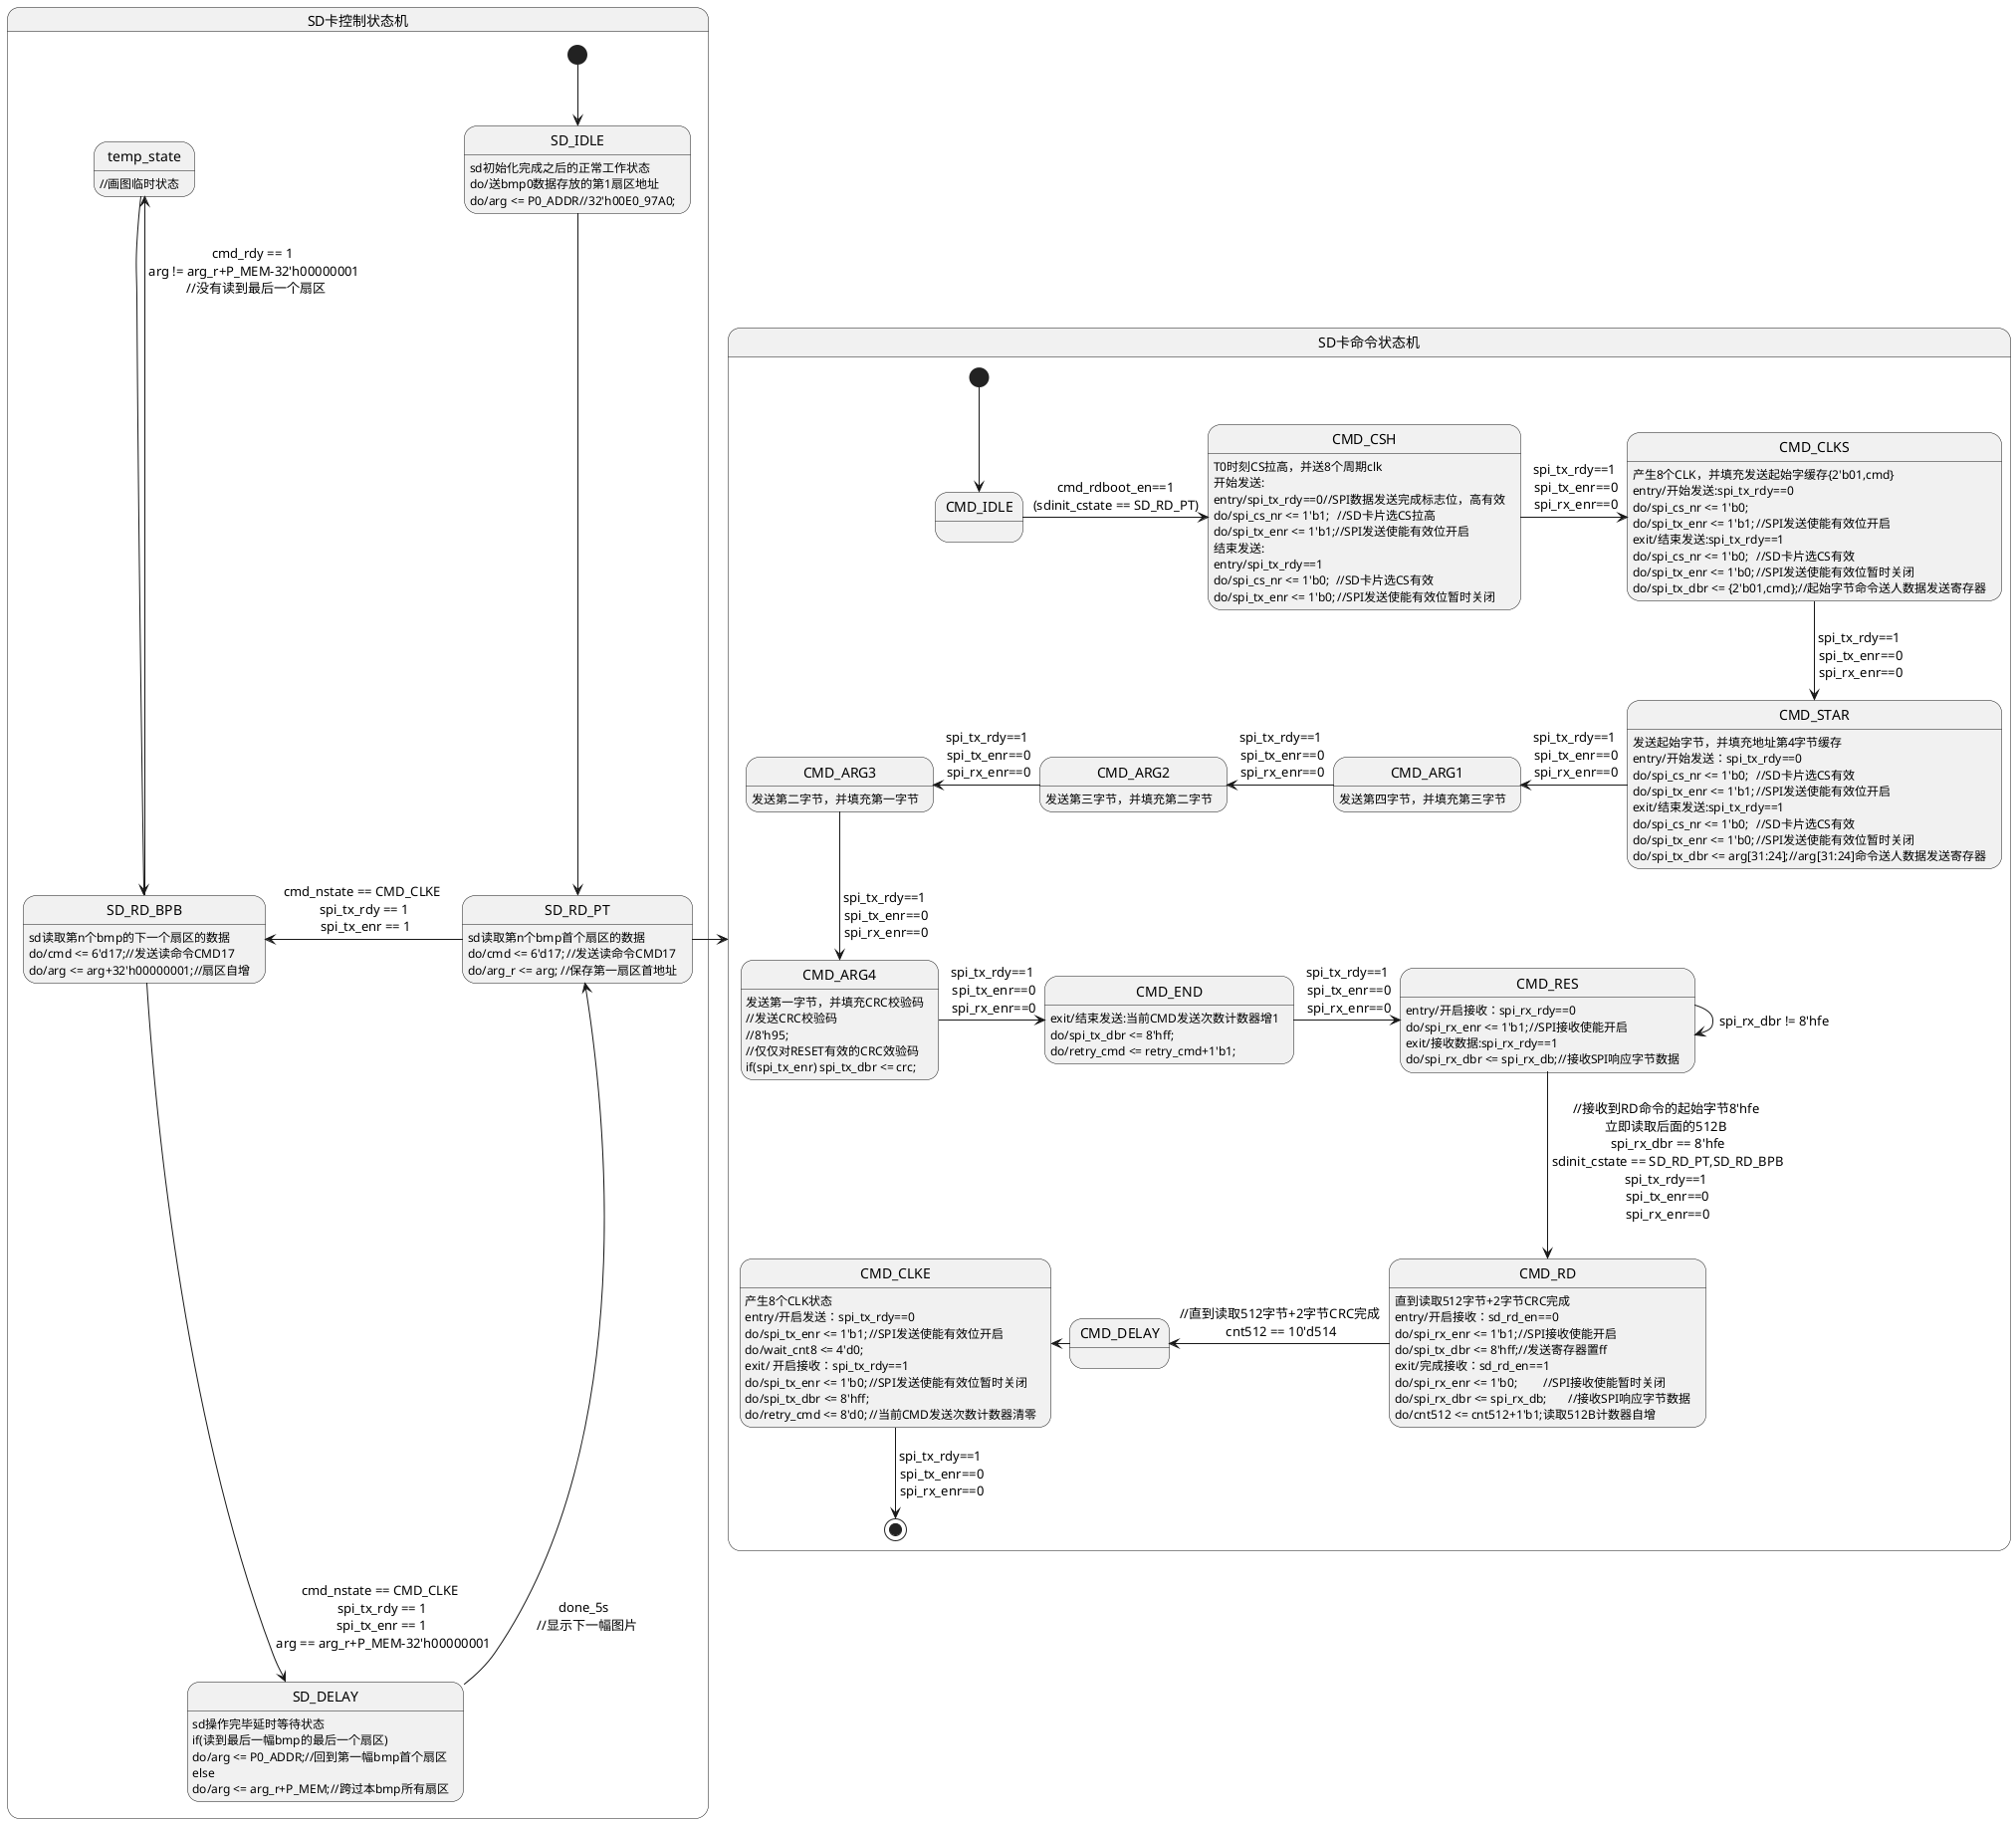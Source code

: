@startuml
state SD卡控制状态机{
    [*] --> SD_IDLE
    SD_IDLE : sd初始化完成之后的正常工作状态
    SD_IDLE : do/送bmp0数据存放的第1扇区地址
    SD_IDLE : do/arg <= P0_ADDR//32'h00E0_97A0;
    SD_IDLE --> SD_RD_PT    
    SD_RD_PT : sd读取第n个bmp首个扇区的数据
    SD_RD_PT : do/cmd <= 6'd17;	//发送读命令CMD17	
    SD_RD_PT : do/arg_r <= arg; //保存第一扇区首地址
    SD_RD_PT -left-> SD_RD_BPB:cmd_nstate == CMD_CLKE \n spi_tx_rdy == 1 \n spi_tx_enr == 1 
    SD_RD_BPB : sd读取第n个bmp的下一个扇区的数据
    SD_RD_BPB : do/cmd <= 6'd17;//发送读命令CMD17	
    SD_RD_BPB : do/arg <= arg+32'h00000001;//扇区自增
    SD_RD_BPB -up-> temp_state:cmd_rdy == 1 \n arg != arg_r+P_MEM-32'h00000001 \n //没有读到最后一个扇区
    temp_state : //画图临时状态
    temp_state --> SD_RD_BPB
    SD_RD_BPB -down-> SD_DELAY:cmd_nstate == CMD_CLKE \n spi_tx_rdy == 1 \n spi_tx_enr == 1 \n arg == arg_r+P_MEM-32'h00000001    
    SD_DELAY : sd操作完毕延时等待状态
    SD_DELAY : if(读到最后一幅bmp的最后一个扇区)
    SD_DELAY : do/arg <= P0_ADDR;//回到第一幅bmp首个扇区
    SD_DELAY : else
    SD_DELAY : do/arg <= arg_r+P_MEM;//跨过本bmp所有扇区
    SD_DELAY -up-> SD_RD_PT:done_5s \n //显示下一幅图片
}

state SD卡命令状态机{
    SD_RD_PT -right-> SD卡命令状态机
    [*] --> CMD_IDLE
    CMD_IDLE -right-> CMD_CSH:cmd_rdboot_en==1\n(sdinit_cstate == SD_RD_PT)
    CMD_CSH : T0时刻CS拉高，并送8个周期clk    
    CMD_CSH : 开始发送:
    CMD_CSH : entry/spi_tx_rdy==0//SPI数据发送完成标志位，高有效
    CMD_CSH : do/spi_cs_nr <= 1'b1;	//SD卡片选CS拉高
    CMD_CSH : do/spi_tx_enr <= 1'b1;//SPI发送使能有效位开启	
    CMD_CSH : 结束发送:
    CMD_CSH : entry/spi_tx_rdy==1
    CMD_CSH : do/spi_cs_nr <= 1'b0;  //SD卡片选CS有效
    CMD_CSH : do/spi_tx_enr <= 1'b0;	//SPI发送使能有效位暂时关闭
    CMD_CSH -right-> CMD_CLKS:spi_tx_rdy==1\n spi_tx_enr==0\n spi_rx_enr==0
    CMD_CLKS : 产生8个CLK，并填充发送起始字缓存{2'b01,cmd}
    CMD_CLKS : entry/开始发送:spi_tx_rdy==0
    CMD_CLKS : do/spi_cs_nr <= 1'b0;
    CMD_CLKS : do/spi_tx_enr <= 1'b1;	//SPI发送使能有效位开启
    CMD_CLKS : exit/结束发送:spi_tx_rdy==1
    CMD_CLKS : do/spi_cs_nr <= 1'b0;	//SD卡片选CS有效
    CMD_CLKS : do/spi_tx_enr <= 1'b0;	//SPI发送使能有效位暂时关闭
    CMD_CLKS : do/spi_tx_dbr <= {2'b01,cmd};//起始字节命令送人数据发送寄存器
    CMD_CLKS -down-> CMD_STAR:spi_tx_rdy==1\n spi_tx_enr==0\n spi_rx_enr==0
    CMD_STAR : 发送起始字节，并填充地址第4字节缓存
    CMD_STAR : entry/开始发送：spi_tx_rdy==0
    CMD_STAR : do/spi_cs_nr <= 1'b0;	//SD卡片选CS有效
    CMD_STAR : do/spi_tx_enr <= 1'b1;	//SPI发送使能有效位开启	
    CMD_STAR : exit/结束发送:spi_tx_rdy==1
    CMD_STAR : do/spi_cs_nr <= 1'b0;	//SD卡片选CS有效
    CMD_STAR : do/spi_tx_enr <= 1'b0;	//SPI发送使能有效位暂时关闭
    CMD_STAR : do/spi_tx_dbr <= arg[31:24];//arg[31:24]命令送人数据发送寄存器   
    CMD_STAR -left-> CMD_ARG1:spi_tx_rdy==1\n spi_tx_enr==0\n spi_rx_enr==0
    CMD_ARG1 :发送第四字节，并填充第三字节
    CMD_ARG1 -left-> CMD_ARG2:spi_tx_rdy==1\n spi_tx_enr==0\n spi_rx_enr==0
    CMD_ARG2 :发送第三字节，并填充第二字节
    CMD_ARG2 -left-> CMD_ARG3:spi_tx_rdy==1\n spi_tx_enr==0\n spi_rx_enr==0
    CMD_ARG3 :发送第二字节，并填充第一字节
    CMD_ARG3 -down-> CMD_ARG4:spi_tx_rdy==1\n spi_tx_enr==0\n spi_rx_enr==0
    CMD_ARG4 :发送第一字节，并填充CRC校验码
    CMD_ARG4 : //发送CRC校验码\n//8'h95;\n//仅仅对RESET有效的CRC效验码\nif(spi_tx_enr) spi_tx_dbr <= crc;
    CMD_ARG4 -right-> CMD_END:spi_tx_rdy==1\n spi_tx_enr==0\n spi_rx_enr==0
    CMD_END : exit/结束发送:当前CMD发送次数计数器增1
    CMD_END : do/spi_tx_dbr <= 8'hff;
    CMD_END : do/retry_cmd <= retry_cmd+1'b1;	
    CMD_END -right-> CMD_RES:spi_tx_rdy==1\n spi_tx_enr==0\n spi_rx_enr==0
    CMD_RES : entry/开启接收：spi_rx_rdy==0
    CMD_RES : do/spi_rx_enr <= 1'b1;	//SPI接收使能开启	   
    CMD_RES : exit/接收数据:spi_rx_rdy==1
    CMD_RES : do/spi_rx_dbr <= spi_rx_db;//接收SPI响应字节数据
    CMD_RES --> CMD_RES:spi_rx_dbr != 8'hfe
    CMD_RES -down-> CMD_RD://接收到RD命令的起始字节8'hfe\n立即读取后面的512B\n spi_rx_dbr == 8'hfe\n sdinit_cstate == SD_RD_PT,SD_RD_BPB\nspi_tx_rdy==1\n spi_tx_enr==0\n spi_rx_enr==0\n 
    CMD_RD : 直到读取512字节+2字节CRC完成
    CMD_RD : entry/开启接收：sd_rd_en==0
    CMD_RD : do/spi_rx_enr <= 1'b1;	//SPI接收使能开启
    CMD_RD : do/spi_tx_dbr <= 8'hff;//发送寄存器置ff
    CMD_RD : exit/完成接收：sd_rd_en==1
    CMD_RD : do/spi_rx_enr <= 1'b0;		//SPI接收使能暂时关闭
    CMD_RD : do/spi_rx_dbr <= spi_rx_db;	//接收SPI响应字节数据
    CMD_RD : do/cnt512 <= cnt512+1'b1;	读取512B计数器自增
    CMD_RD -left-> CMD_DELAY://直到读取512字节+2字节CRC完成\n cnt512 == 10'd514
    CMD_DELAY -left-> CMD_CLKE
    CMD_CLKE :产生8个CLK状态
    CMD_CLKE : entry/开启发送：spi_tx_rdy==0
    CMD_CLKE : do/spi_tx_enr <= 1'b1;	//SPI发送使能有效位开启
    CMD_CLKE : do/wait_cnt8 <= 4'd0;
    CMD_CLKE : exit/ 开启接收：spi_tx_rdy==1
    CMD_CLKE : do/spi_tx_enr <= 1'b0;	//SPI发送使能有效位暂时关闭
    CMD_CLKE : do/spi_tx_dbr <= 8'hff;
    CMD_CLKE : do/retry_cmd <= 8'd0;	//当前CMD发送次数计数器清零
    CMD_CLKE --> [*]:spi_tx_rdy==1\n spi_tx_enr==0\n spi_rx_enr==0
}

@enduml
